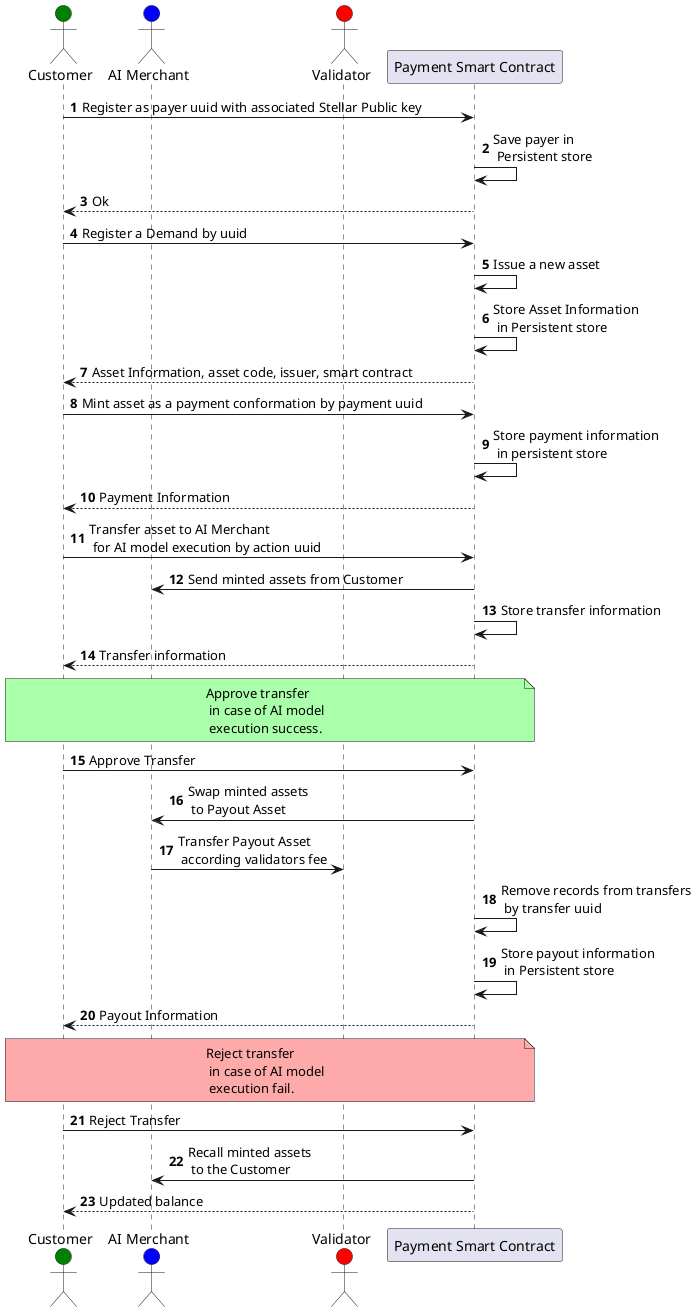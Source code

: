 @startuml
'https://plantuml.com/sequence-diagram

autonumber

actor Customer as Customer #green
actor "AI Merchant" as Merchant #blue
actor "Validator" as Validator #red
participant "Payment Smart Contract" as Contract
Customer -> Contract: Register as payer uuid with associated Stellar Public key
Contract -> Contract: Save payer in\n Persistent store
Contract --> Customer: Ok
Customer -> Contract: Register a Demand by uuid
Contract -> Contract: Issue a new asset
Contract -> Contract: Store Asset Information\n in Persistent store
Contract --> Customer: Asset Information, asset code, issuer, smart contract
Customer -> Contract: Mint asset as a payment conformation by payment uuid
Contract -> Contract: Store payment information\n in persistent store
Contract -->Customer: Payment Information
Customer -> Contract: Transfer asset to AI Merchant\n for AI model execution by action uuid
Contract -> Merchant: Send minted assets from Customer
Contract -> Contract: Store transfer information
Contract --> Customer: Transfer information
note over Contract, Customer #AAFFAA: Approve transfer\n in case of AI model\n execution success.
Customer -> Contract: Approve Transfer
Contract -> Merchant: Swap minted assets\n to Payout Asset
Merchant -> Validator: Transfer Payout Asset\n according validators fee
Contract -> Contract: Remove records from transfers\n by transfer uuid
Contract -> Contract: Store payout information\n in Persistent store
Contract --> Customer: Payout Information
note over Contract, Customer #FFAAAA: Reject transfer\n in case of AI model\n execution fail.
Customer -> Contract: Reject Transfer
Contract -> Merchant: Recall minted assets\n to the Customer
Contract --> Customer: Updated balance
@enduml